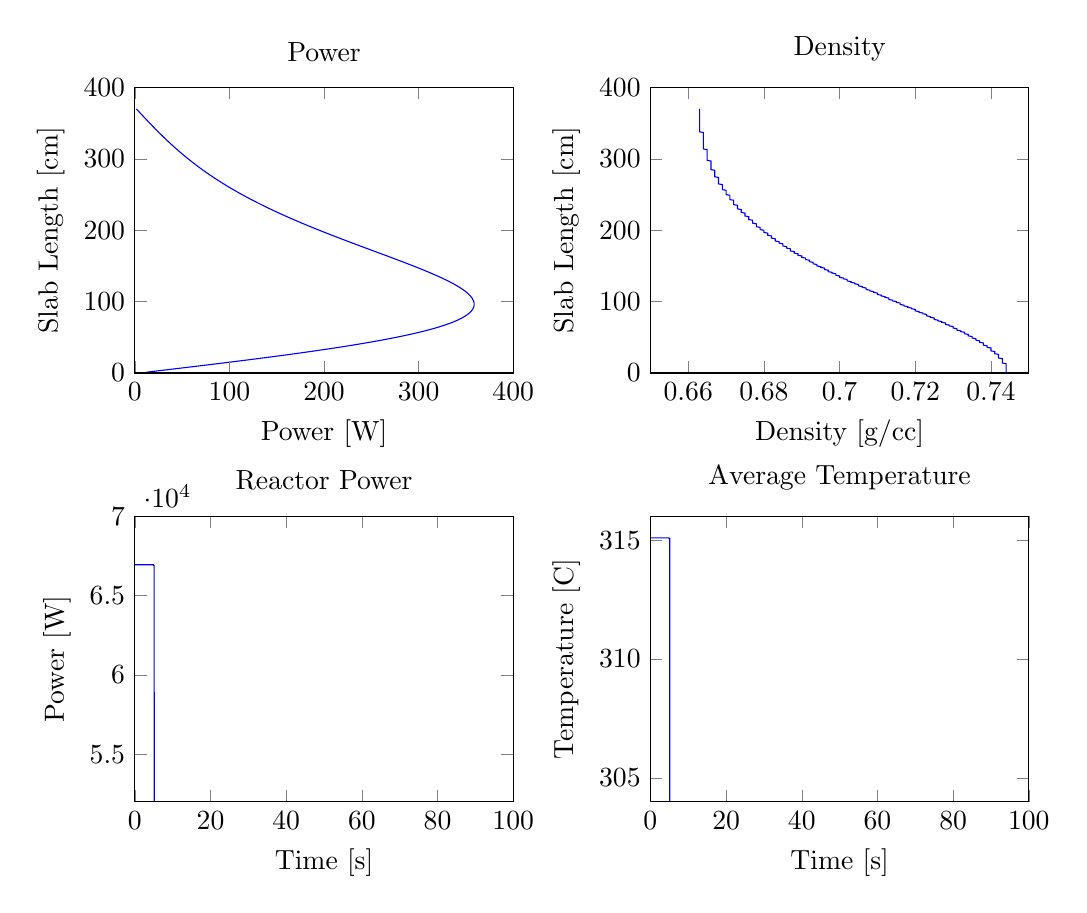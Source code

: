 % This file was created by matlab2tikz v0.1.4.
% Copyright (c) 2008--2011, Nico Schlömer <nico.schloemer@gmail.com>
% All rights reserved.
% 
% The latest updates can be retrieved from
%   http://www.mathworks.com/matlabcentral/fileexchange/22022-matlab2tikz
% where you can also make suggestions and rate matlab2tikz.
% 
\begin{tikzpicture}

\begin{axis}[%
name=plot1,
scale only axis,
width=1.892in,
height=1.427in,
xmin=0, xmax=400,
ymin=0, ymax=400,
xlabel={Power [W]},
ylabel={Slab Length [cm]},
title={Power},
axis on top]
\addplot [
color=blue,
solid
]
coordinates{
 (12.233,1)(18.13,2)(24.506,3)(30.872,4)(37.226,5)(43.565,6)(49.887,7)(56.19,8)(62.472,9)(68.729,10)(74.96,11)(81.162,12)(87.334,13)(93.472,14)(99.574,15)(105.639,16)(111.664,17)(117.648,18)(123.587,19)(129.48,20)(135.325,21)(141.12,22)(146.863,23)(152.552,24)(158.185,25)(163.761,26)(169.277,27)(174.732,28)(180.125,29)(185.453,30)(190.715,31)(195.909,32)(201.035,33)(206.09,34)(211.074,35)(215.984,36)(220.821,37)(225.582,38)(230.266,39)(234.872,40)(239.4,41)(243.848,42)(248.215,43)(252.501,44)(256.704,45)(260.825,46)(264.861,47)(268.813,48)(272.68,49)(276.461,50)(280.157,51)(283.766,52)(287.287,53)(290.722,54)(294.069,55)(297.329,56)(300.501,57)(303.584,58)(306.58,59)(309.487,60)(312.307,61)(315.038,62)(317.682,63)(320.238,64)(322.706,65)(325.088,66)(327.382,67)(329.59,68)(331.711,69)(333.747,70)(335.697,71)(337.562,72)(339.343,73)(341.04,74)(342.654,75)(344.185,76)(345.635,77)(347.003,78)(348.291,79)(349.498,80)(350.627,81)(351.678,82)(352.651,83)(353.548,84)(354.369,85)(355.115,86)(355.788,87)(356.387,88)(356.914,89)(357.371,90)(357.757,91)(358.074,92)(358.323,93)(358.505,94)(358.621,95)(358.672,96)(358.659,97)(358.583,98)(358.445,99)(358.247,100)(357.988,101)(357.672,102)(357.297,103)(356.867,104)(356.381,105)(355.84,106)(355.247,107)(354.602,108)(353.906,109)(353.159,110)(352.365,111)(351.522,112)(350.633,113)(349.698,114)(348.72,115)(347.697,116)(346.633,117)(345.527,118)(344.381,119)(343.197,120)(341.974,121)(340.714,122)(339.418,123)(338.087,124)(336.723,125)(335.325,126)(333.896,127)(332.435,128)(330.945,129)(329.425,130)(327.878,131)(326.303,132)(324.703,133)(323.077,134)(321.426,135)(319.752,136)(318.056,137)(316.337,138)(314.598,139)(312.839,140)(311.061,141)(309.264,142)(307.45,143)(305.619,144)(303.772,145)(301.91,146)(300.033,147)(298.143,148)(296.239,149)(294.324,150)(292.396,151)(290.458,152)(288.51,153)(286.552,154)(284.585,155)(282.61,156)(280.627,157)(278.637,158)(276.641,159)(274.639,160)(272.631,161)(270.619,162)(268.603,163)(266.583,164)(264.56,165)(262.534,166)(260.506,167)(258.477,168)(256.446,169)(254.415,170)(252.383,171)(250.352,172)(248.321,173)(246.291,174)(244.263,175)(242.237,176)(240.213,177)(238.191,178)(236.173,179)(234.157,180)(232.146,181)(230.138,182)(228.135,183)(226.136,184)(224.142,185)(222.154,186)(220.17,187)(218.193,188)(216.222,189)(214.257,190)(212.298,191)(210.347,192)(208.402,193)(206.464,194)(204.534,195)(202.612,196)(200.698,197)(198.791,198)(196.893,199)(195.003,200)(193.121,201)(191.249,202)(189.385,203)(187.53,204)(185.685,205)(183.848,206)(182.021,207)(180.204,208)(178.396,209)(176.598,210)(174.81,211)(173.032,212)(171.264,213)(169.506,214)(167.758,215)(166.02,216)(164.293,217)(162.576,218)(160.87,219)(159.174,220)(157.489,221)(155.814,222)(154.15,223)(152.497,224)(150.855,225)(149.223,226)(147.602,227)(145.992,228)(144.392,229)(142.804,230)(141.226,231)(139.659,232)(138.103,233)(136.558,234)(135.023,235)(133.5,236)(131.987,237)(130.485,238)(128.994,239)(127.513,240)(126.043,241)(124.584,242)(123.136,243)(121.698,244)(120.271,245)(118.855,246)(117.449,247)(116.053,248)(114.668,249)(113.294,250)(111.929,251)(110.576,252)(109.232,253)(107.898,254)(106.575,255)(105.262,256)(103.959,257)(102.666,258)(101.383,259)(100.109,260)(98.846,261)(97.592,262)(96.348,263)(95.114,264)(93.889,265)(92.673,266)(91.467,267)(90.27,268)(89.083,269)(87.905,270)(86.736,271)(85.575,272)(84.424,273)(83.282,274)(82.148,275)(81.023,276)(79.907,277)(78.8,278)(77.701,279)(76.61,280)(75.527,281)(74.453,282)(73.387,283)(72.329,284)(71.279,285)(70.237,286)(69.202,287)(68.176,288)(67.157,289)(66.145,290)(65.141,291)(64.145,292)(63.155,293)(62.173,294)(61.198,295)(60.23,296)(59.269,297)(58.314,298)(57.367,299)(56.426,300)(55.491,301)(54.563,302)(53.642,303)(52.727,304)(51.818,305)(50.915,306)(50.018,307)(49.127,308)(48.242,309)(47.362,310)(46.488,311)(45.62,312)(44.757,313)(43.9,314)(43.048,315)(42.201,316)(41.359,317)(40.523,318)(39.691,319)(38.864,320)(38.041,321)(37.224,322)(36.41,323)(35.602,324)(34.797,325)(33.998,326)(33.202,327)(32.41,328)(31.622,329)(30.838,330)(30.058,331)(29.282,332)(28.509,333)(27.74,334)(26.975,335)(26.212,336)(25.453,337)(24.697,338)(23.945,339)(23.195,340)(22.448,341)(21.704,342)(20.963,343)(20.224,344)(19.488,345)(18.754,346)(18.023,347)(17.294,348)(16.567,349)(15.842,350)(15.12,351)(14.399,352)(13.68,353)(12.963,354)(12.247,355)(11.533,356)(10.82,357)(10.109,358)(9.399,359)(8.69,360)(7.983,361)(7.276,362)(6.57,363)(5.866,364)(5.161,365)(4.458,366)(3.755,367)(3.053,368)(2.351,369)(1.649,370) 
};

\end{axis}

\begin{axis}[%
name=plot2,
at=(plot1.right of south east), anchor=left of south west,
scale only axis,
width=1.892in,
height=1.427in,
xmin=0.65, xmax=0.75,
ymin=0, ymax=400,
xlabel={$\text{Density [g}/\text{cc]}$},
ylabel={Slab Length [cm]},
title={Density},
axis on top]
\addplot [
color=blue,
solid
]
coordinates{
 (0.744,1)(0.744,2)(0.744,3)(0.744,4)(0.744,5)(0.744,6)(0.744,7)(0.744,8)(0.744,9)(0.744,10)(0.744,11)(0.744,12)(0.744,13)(0.743,14)(0.743,15)(0.743,16)(0.743,17)(0.743,18)(0.743,19)(0.743,20)(0.742,21)(0.742,22)(0.742,23)(0.742,24)(0.742,25)(0.742,26)(0.741,27)(0.741,28)(0.741,29)(0.741,30)(0.74,31)(0.74,32)(0.74,33)(0.74,34)(0.74,35)(0.739,36)(0.739,37)(0.739,38)(0.738,39)(0.738,40)(0.738,41)(0.738,42)(0.737,43)(0.737,44)(0.737,45)(0.736,46)(0.736,47)(0.736,48)(0.735,49)(0.735,50)(0.735,51)(0.734,52)(0.734,53)(0.734,54)(0.733,55)(0.733,56)(0.733,57)(0.732,58)(0.732,59)(0.731,60)(0.731,61)(0.731,62)(0.73,63)(0.73,64)(0.73,65)(0.729,66)(0.729,67)(0.728,68)(0.728,69)(0.728,70)(0.727,71)(0.727,72)(0.726,73)(0.726,74)(0.725,75)(0.725,76)(0.725,77)(0.724,78)(0.724,79)(0.723,80)(0.723,81)(0.723,82)(0.722,83)(0.722,84)(0.721,85)(0.721,86)(0.72,87)(0.72,88)(0.72,89)(0.719,90)(0.719,91)(0.718,92)(0.718,93)(0.717,94)(0.717,95)(0.716,96)(0.716,97)(0.716,98)(0.715,99)(0.715,100)(0.714,101)(0.714,102)(0.713,103)(0.713,104)(0.713,105)(0.712,106)(0.712,107)(0.711,108)(0.711,109)(0.71,110)(0.71,111)(0.71,112)(0.709,113)(0.709,114)(0.708,115)(0.708,116)(0.707,117)(0.707,118)(0.707,119)(0.706,120)(0.706,121)(0.705,122)(0.705,123)(0.705,124)(0.704,125)(0.704,126)(0.703,127)(0.703,128)(0.702,129)(0.702,130)(0.702,131)(0.701,132)(0.701,133)(0.7,134)(0.7,135)(0.7,136)(0.699,137)(0.699,138)(0.699,139)(0.698,140)(0.698,141)(0.697,142)(0.697,143)(0.697,144)(0.696,145)(0.696,146)(0.696,147)(0.695,148)(0.695,149)(0.694,150)(0.694,151)(0.694,152)(0.693,153)(0.693,154)(0.693,155)(0.692,156)(0.692,157)(0.692,158)(0.691,159)(0.691,160)(0.691,161)(0.69,162)(0.69,163)(0.69,164)(0.689,165)(0.689,166)(0.689,167)(0.688,168)(0.688,169)(0.688,170)(0.687,171)(0.687,172)(0.687,173)(0.687,174)(0.686,175)(0.686,176)(0.686,177)(0.685,178)(0.685,179)(0.685,180)(0.685,181)(0.684,182)(0.684,183)(0.684,184)(0.683,185)(0.683,186)(0.683,187)(0.683,188)(0.682,189)(0.682,190)(0.682,191)(0.682,192)(0.681,193)(0.681,194)(0.681,195)(0.681,196)(0.68,197)(0.68,198)(0.68,199)(0.68,200)(0.679,201)(0.679,202)(0.679,203)(0.679,204)(0.678,205)(0.678,206)(0.678,207)(0.678,208)(0.678,209)(0.677,210)(0.677,211)(0.677,212)(0.677,213)(0.677,214)(0.676,215)(0.676,216)(0.676,217)(0.676,218)(0.676,219)(0.675,220)(0.675,221)(0.675,222)(0.675,223)(0.675,224)(0.674,225)(0.674,226)(0.674,227)(0.674,228)(0.674,229)(0.673,230)(0.673,231)(0.673,232)(0.673,233)(0.673,234)(0.673,235)(0.672,236)(0.672,237)(0.672,238)(0.672,239)(0.672,240)(0.672,241)(0.672,242)(0.671,243)(0.671,244)(0.671,245)(0.671,246)(0.671,247)(0.671,248)(0.671,249)(0.67,250)(0.67,251)(0.67,252)(0.67,253)(0.67,254)(0.67,255)(0.67,256)(0.669,257)(0.669,258)(0.669,259)(0.669,260)(0.669,261)(0.669,262)(0.669,263)(0.669,264)(0.668,265)(0.668,266)(0.668,267)(0.668,268)(0.668,269)(0.668,270)(0.668,271)(0.668,272)(0.668,273)(0.668,274)(0.667,275)(0.667,276)(0.667,277)(0.667,278)(0.667,279)(0.667,280)(0.667,281)(0.667,282)(0.667,283)(0.667,284)(0.666,285)(0.666,286)(0.666,287)(0.666,288)(0.666,289)(0.666,290)(0.666,291)(0.666,292)(0.666,293)(0.666,294)(0.666,295)(0.666,296)(0.666,297)(0.665,298)(0.665,299)(0.665,300)(0.665,301)(0.665,302)(0.665,303)(0.665,304)(0.665,305)(0.665,306)(0.665,307)(0.665,308)(0.665,309)(0.665,310)(0.665,311)(0.665,312)(0.665,313)(0.664,314)(0.664,315)(0.664,316)(0.664,317)(0.664,318)(0.664,319)(0.664,320)(0.664,321)(0.664,322)(0.664,323)(0.664,324)(0.664,325)(0.664,326)(0.664,327)(0.664,328)(0.664,329)(0.664,330)(0.664,331)(0.664,332)(0.664,333)(0.664,334)(0.664,335)(0.664,336)(0.664,337)(0.663,338)(0.663,339)(0.663,340)(0.663,341)(0.663,342)(0.663,343)(0.663,344)(0.663,345)(0.663,346)(0.663,347)(0.663,348)(0.663,349)(0.663,350)(0.663,351)(0.663,352)(0.663,353)(0.663,354)(0.663,355)(0.663,356)(0.663,357)(0.663,358)(0.663,359)(0.663,360)(0.663,361)(0.663,362)(0.663,363)(0.663,364)(0.663,365)(0.663,366)(0.663,367)(0.663,368)(0.663,369)(0.663,370) 
};

\end{axis}

\begin{axis}[%
name=plot4,
at=(plot2.below south west), anchor=above north west,
scale only axis,
width=1.892in,
height=1.427in,
xmin=0, xmax=100,
ymin=304, ymax=316,
xlabel={Time [s]},
ylabel={Temperature [C]},
title={Average Temperature},
axis on top]
\addplot [
color=blue,
solid
]
coordinates{
 (0,315.093)(0.1,315.093)(0.2,315.093)(0.3,315.093)(0.4,315.093)(0.5,315.093)(0.6,315.093)(0.7,315.093)(0.8,315.093)(0.9,315.093)(1,315.093)(1.1,315.093)(1.2,315.093)(1.3,315.093)(1.4,315.093)(1.5,315.093)(1.6,315.093)(1.7,315.093)(1.8,315.093)(1.9,315.093)(2,315.093)(2.1,315.093)(2.2,315.093)(2.3,315.093)(2.4,315.093)(2.5,315.093)(2.6,315.093)(2.7,315.093)(2.8,315.093)(2.9,315.093)(3,315.093)(3.1,315.093)(3.2,315.093)(3.3,315.093)(3.4,315.093)(3.5,315.093)(3.6,315.093)(3.7,315.093)(3.8,315.093)(3.9,315.093)(4,315.093)(4.1,315.093)(4.2,315.093)(4.3,315.093)(4.4,315.093)(4.5,315.093)(4.6,315.093)(4.7,315.093)(4.8,315.093)(4.9,315.093)(5,315.055)(5.1,315.054)(5.196,11.555) 
};

\end{axis}

\begin{axis}[%
at=(plot4.left of south west), anchor=right of south east,
scale only axis,
width=1.892in,
height=1.427in,
xmin=0, xmax=100,
ymin=52000, ymax=70000,
xlabel={Time [s]},
ylabel={Power [W]},
title={Reactor Power},
axis on top]
\addplot [
color=blue,
solid
]
coordinates{
 (0,66945.4)(0.1,66945.4)(0.2,66945.4)(0.3,66945.4)(0.4,66945.4)(0.5,66945.4)(0.6,66945.4)(0.7,66945.4)(0.8,66945.4)(0.9,66945.4)(1,66945.4)(1.1,66945.4)(1.2,66945.4)(1.3,66945.4)(1.4,66945.4)(1.5,66945.4)(1.6,66945.4)(1.7,66945.4)(1.8,66945.4)(1.9,66945.4)(2,66945.4)(2.1,66945.4)(2.2,66945.4)(2.3,66945.4)(2.4,66945.4)(2.5,66945.4)(2.6,66945.4)(2.7,66945.4)(2.8,66945.4)(2.9,66945.4)(3,66945.4)(3.1,66945.4)(3.2,66945.4)(3.3,66945.4)(3.4,66945.4)(3.5,66945.4)(3.6,66945.4)(3.7,66945.4)(3.8,66945.4)(3.9,66945.4)(4,66945.4)(4.1,66945.4)(4.2,66945.4)(4.3,66945.4)(4.4,66945.4)(4.5,66945.4)(4.6,66945.4)(4.7,66945.4)(4.8,66945.4)(4.9,66945.4)(5,66890.2)(5.1,66893.5)(5.178,14894) 
};

\end{axis}
\end{tikzpicture}

